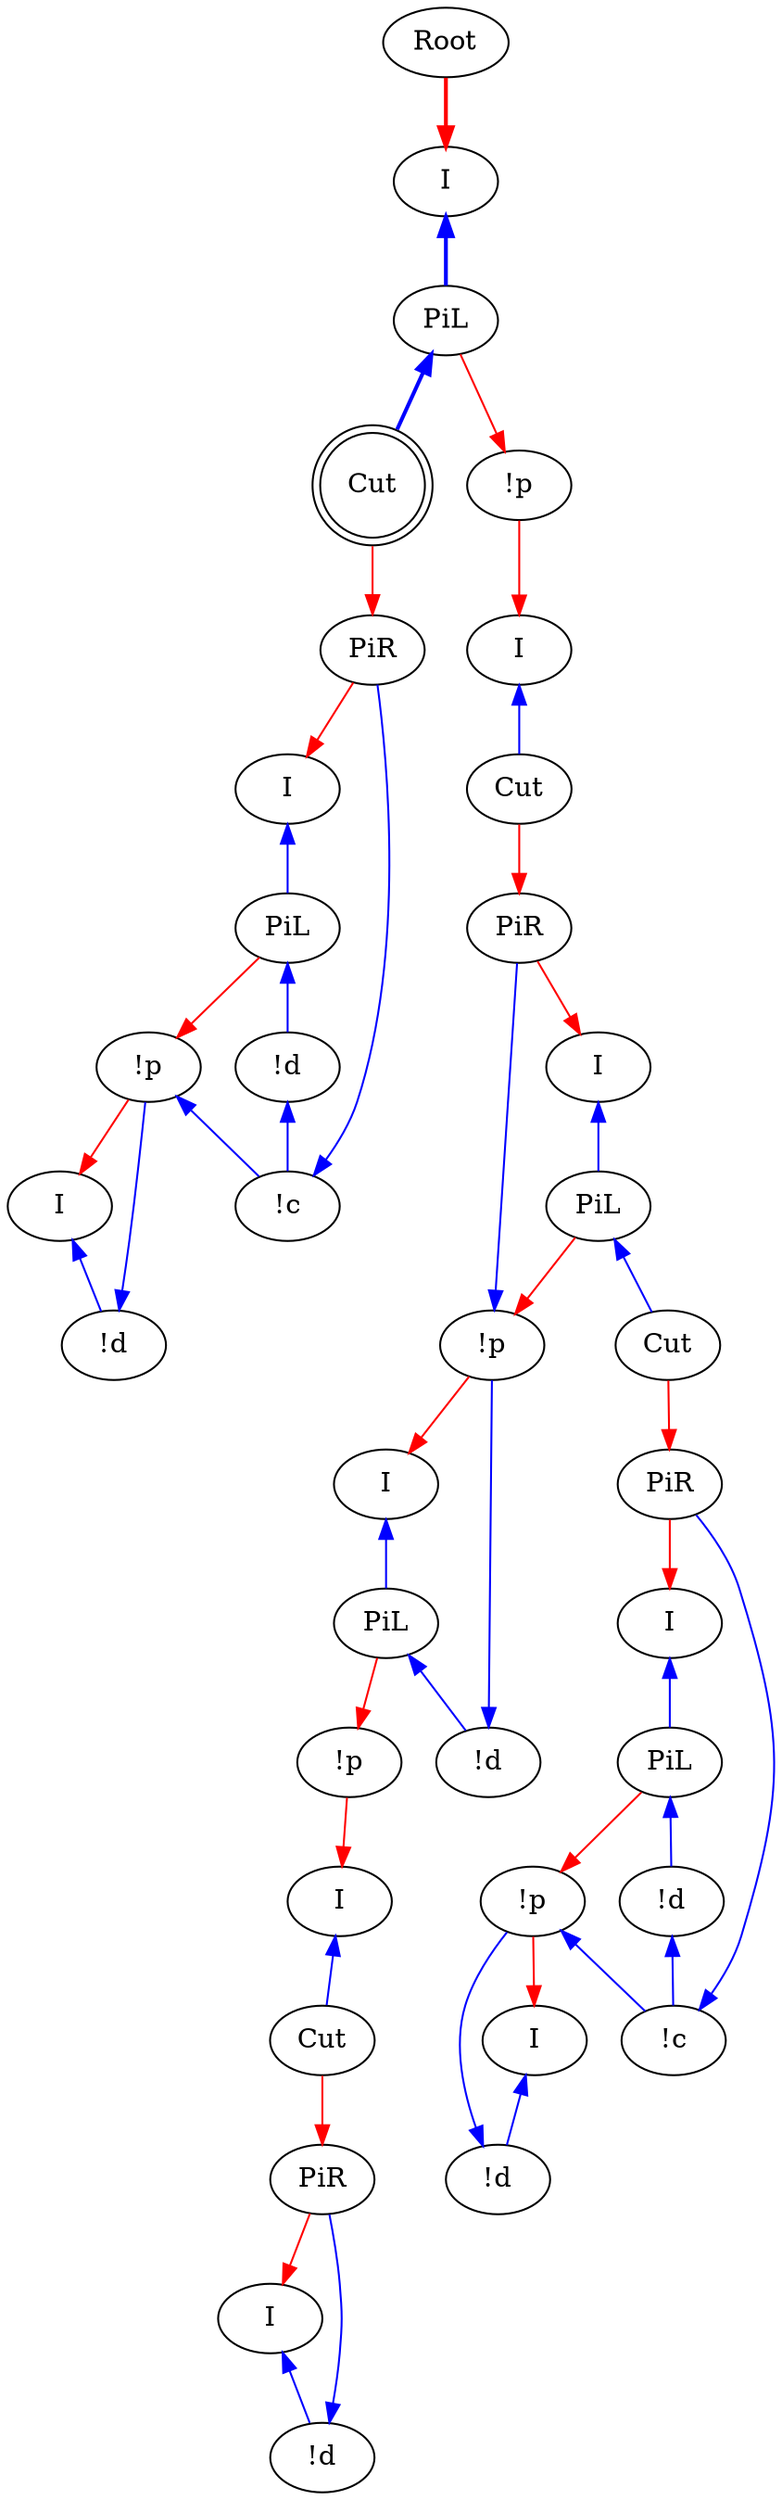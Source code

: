 digraph {
"Root0" [label="Root"]
"I0" [label="I"]
"PiL0" [label="PiL"]
"Cut0" [label="Cut",shape=doublecircle]
"PiR0" [label="PiR"]
"I1" [label="I"]
"PiL1" [label="PiL"]
"!d0" [label="!d"]
"!c0" [label="!c"]
"!p0" [label="!p"]
"I2" [label="I"]
"!d1" [label="!d"]
"!p1" [label="!p"]
"I3" [label="I"]
"Cut1" [label="Cut"]
"PiR1" [label="PiR"]
"I4" [label="I"]
"PiL2" [label="PiL"]
"Cut2" [label="Cut"]
"PiR2" [label="PiR"]
"I5" [label="I"]
"PiL3" [label="PiL"]
"!d2" [label="!d"]
"!c1" [label="!c"]
"!p2" [label="!p"]
"I6" [label="I"]
"!d3" [label="!d"]
"!p3" [label="!p"]
"I7" [label="I"]
"PiL4" [label="PiL"]
"!d4" [label="!d"]
"!p4" [label="!p"]
"I8" [label="I"]
"Cut3" [label="Cut"]
"PiR3" [label="PiR"]
"I9" [label="I"]
"!d5" [label="!d"]
"!p3" -> "PiR1"[color=blue,tooltip="h",dir=back]
"!d4" -> "!p3"[color=blue,tooltip="hj",dir=back]
"I4" -> "PiL2"[color=blue,tooltip="hl",dir=back]
"PiL2" -> "Cut2"[color=blue,tooltip="hl1",dir=back]
"Cut2" -> "PiR2"[color=red,tooltip="hl1r"]
"I7" -> "PiL4"[color=blue,tooltip="hl2",dir=back]
"PiL4" -> "!d4"[color=blue,tooltip="hl21",dir=back]
"I8" -> "Cut3"[color=blue,tooltip="hl22",dir=back]
"Cut3" -> "PiR3"[color=red,tooltip="hl22r"]
"!p4" -> "I8"[color=red,tooltip="hl2i"]
"PiL4" -> "!p4"[color=red,tooltip="hl2p"]
"!p3" -> "I7"[color=red,tooltip="hli"]
"PiL2" -> "!p3"[color=red,tooltip="hlp"]
"PiR1" -> "I4"[color=red,tooltip="hr"]
"!d5" -> "PiR3"[color=blue,tooltip="i",dir=back]
"I9" -> "!d5"[color=blue,tooltip="il",dir=back]
"PiR3" -> "I9"[color=red,tooltip="ir"]
"I0" -> "PiL0"[color=blue,tooltip="ret",penwidth=2,dir=back]
"PiL0" -> "Cut0"[color=blue,tooltip="ret1",penwidth=2,dir=back]
"Cut0" -> "PiR0"[color=red,tooltip="ret1r"]
"I3" -> "Cut1"[color=blue,tooltip="ret2",dir=back]
"Cut1" -> "PiR1"[color=red,tooltip="ret2r"]
"!p1" -> "I3"[color=red,tooltip="reti"]
"PiL0" -> "!p1"[color=red,tooltip="retp"]
"Root0" -> "I0"[color=red,tooltip="rettop",penwidth=2]
"!c0" -> "PiR0"[color=blue,tooltip="x",dir=back]
"!d0" -> "!c0"[color=blue,tooltip="x1",dir=back]
"!p0" -> "!c0"[color=blue,tooltip="x2",dir=back]
"!d1" -> "!p0"[color=blue,tooltip="xj",dir=back]
"I1" -> "PiL1"[color=blue,tooltip="xl",dir=back]
"PiL1" -> "!d0"[color=blue,tooltip="xl1",dir=back]
"I2" -> "!d1"[color=blue,tooltip="xl2",dir=back]
"!p0" -> "I2"[color=red,tooltip="xli"]
"PiL1" -> "!p0"[color=red,tooltip="xlp"]
"PiR0" -> "I1"[color=red,tooltip="xr"]
"!c1" -> "PiR2"[color=blue,tooltip="y",dir=back]
"!d2" -> "!c1"[color=blue,tooltip="y1",dir=back]
"!p2" -> "!c1"[color=blue,tooltip="y2",dir=back]
"!d3" -> "!p2"[color=blue,tooltip="yj",dir=back]
"I5" -> "PiL3"[color=blue,tooltip="yl",dir=back]
"PiL3" -> "!d2"[color=blue,tooltip="yl1",dir=back]
"I6" -> "!d3"[color=blue,tooltip="yl2",dir=back]
"!p2" -> "I6"[color=red,tooltip="yli"]
"PiL3" -> "!p2"[color=red,tooltip="ylp"]
"PiR2" -> "I5"[color=red,tooltip="yr"]
}
